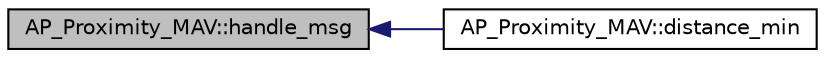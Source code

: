 digraph "AP_Proximity_MAV::handle_msg"
{
 // INTERACTIVE_SVG=YES
  edge [fontname="Helvetica",fontsize="10",labelfontname="Helvetica",labelfontsize="10"];
  node [fontname="Helvetica",fontsize="10",shape=record];
  rankdir="LR";
  Node1 [label="AP_Proximity_MAV::handle_msg",height=0.2,width=0.4,color="black", fillcolor="grey75", style="filled", fontcolor="black"];
  Node1 -> Node2 [dir="back",color="midnightblue",fontsize="10",style="solid",fontname="Helvetica"];
  Node2 [label="AP_Proximity_MAV::distance_min",height=0.2,width=0.4,color="black", fillcolor="white", style="filled",URL="$classAP__Proximity__MAV.html#a563e3f95fb93d1a922a0f29e1bb14cbc"];
}
